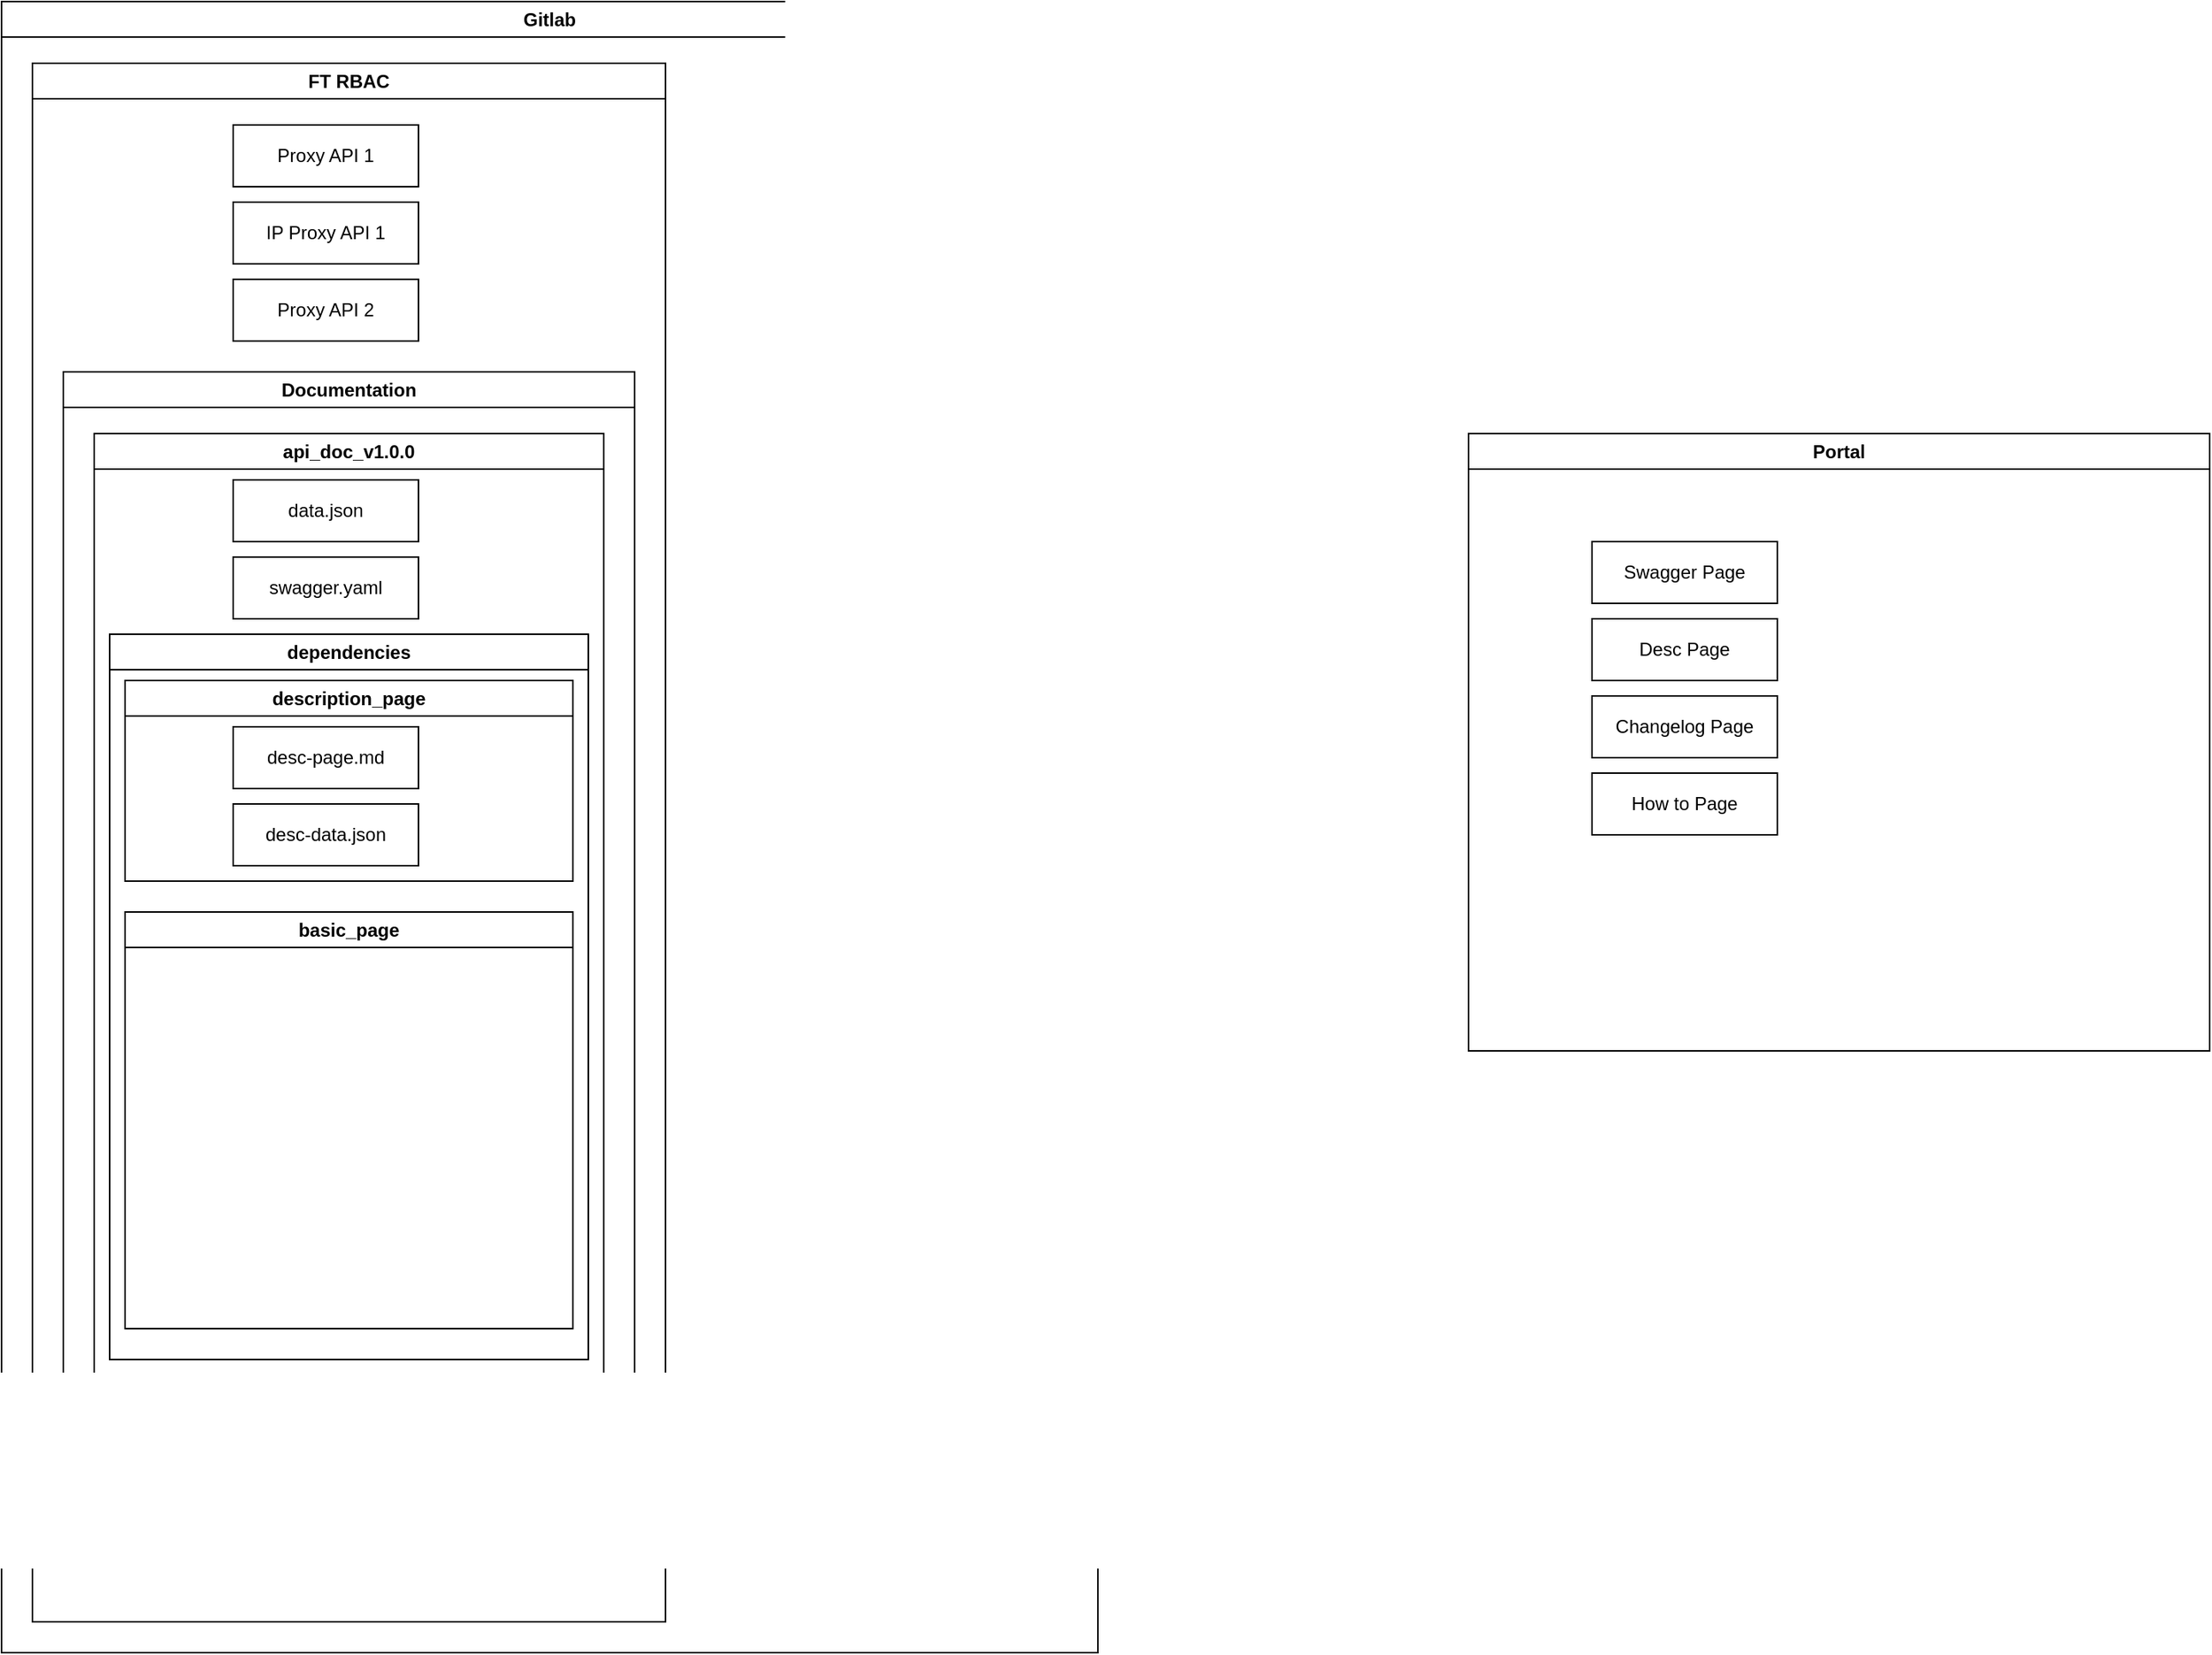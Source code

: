 <mxfile version="26.2.12">
  <diagram name="Page-1" id="QN_d8ZHQl40MdDGozmyU">
    <mxGraphModel dx="1569" dy="1135" grid="1" gridSize="10" guides="1" tooltips="1" connect="1" arrows="1" fold="1" page="1" pageScale="1" pageWidth="827" pageHeight="1169" math="0" shadow="0">
      <root>
        <mxCell id="0" />
        <mxCell id="1" parent="0" />
        <mxCell id="VLCuWNllvmrgFxP7a4Ia-4" value="Gitlab" style="swimlane;whiteSpace=wrap;html=1;" vertex="1" parent="1">
          <mxGeometry x="10" y="10" width="710" height="1070" as="geometry" />
        </mxCell>
        <mxCell id="VLCuWNllvmrgFxP7a4Ia-5" value="FT RBAC" style="swimlane;whiteSpace=wrap;html=1;" vertex="1" parent="VLCuWNllvmrgFxP7a4Ia-4">
          <mxGeometry x="20" y="40" width="410" height="1010" as="geometry" />
        </mxCell>
        <mxCell id="VLCuWNllvmrgFxP7a4Ia-6" value="Documentation" style="swimlane;whiteSpace=wrap;html=1;" vertex="1" parent="VLCuWNllvmrgFxP7a4Ia-5">
          <mxGeometry x="20" y="200" width="370" height="670" as="geometry">
            <mxRectangle x="20" y="200" width="120" height="30" as="alternateBounds" />
          </mxGeometry>
        </mxCell>
        <mxCell id="VLCuWNllvmrgFxP7a4Ia-11" value="api_doc_v1.0.0" style="swimlane;whiteSpace=wrap;html=1;" vertex="1" parent="VLCuWNllvmrgFxP7a4Ia-6">
          <mxGeometry x="20" y="40" width="330" height="610" as="geometry" />
        </mxCell>
        <mxCell id="VLCuWNllvmrgFxP7a4Ia-18" value="dependencies" style="swimlane;whiteSpace=wrap;html=1;" vertex="1" parent="VLCuWNllvmrgFxP7a4Ia-11">
          <mxGeometry x="10" y="130" width="310" height="470" as="geometry">
            <mxRectangle x="10" y="130" width="140" height="30" as="alternateBounds" />
          </mxGeometry>
        </mxCell>
        <mxCell id="VLCuWNllvmrgFxP7a4Ia-25" value="basic_page" style="swimlane;whiteSpace=wrap;html=1;" vertex="1" parent="VLCuWNllvmrgFxP7a4Ia-18">
          <mxGeometry x="10" y="180" width="290" height="270" as="geometry">
            <mxRectangle x="20" y="30" width="140" height="30" as="alternateBounds" />
          </mxGeometry>
        </mxCell>
        <mxCell id="VLCuWNllvmrgFxP7a4Ia-26" value="description_page" style="swimlane;whiteSpace=wrap;html=1;" vertex="1" parent="VLCuWNllvmrgFxP7a4Ia-18">
          <mxGeometry x="10" y="30" width="290" height="130" as="geometry">
            <mxRectangle x="10" y="30" width="140" height="30" as="alternateBounds" />
          </mxGeometry>
        </mxCell>
        <mxCell id="VLCuWNllvmrgFxP7a4Ia-39" value="desc-page.md" style="rounded=0;whiteSpace=wrap;html=1;" vertex="1" parent="VLCuWNllvmrgFxP7a4Ia-26">
          <mxGeometry x="70" y="30" width="120" height="40" as="geometry" />
        </mxCell>
        <mxCell id="VLCuWNllvmrgFxP7a4Ia-40" value="desc-data.json" style="rounded=0;whiteSpace=wrap;html=1;" vertex="1" parent="VLCuWNllvmrgFxP7a4Ia-26">
          <mxGeometry x="70" y="80" width="120" height="40" as="geometry" />
        </mxCell>
        <mxCell id="VLCuWNllvmrgFxP7a4Ia-22" value="swagger.yaml" style="rounded=0;whiteSpace=wrap;html=1;" vertex="1" parent="VLCuWNllvmrgFxP7a4Ia-11">
          <mxGeometry x="90" y="80" width="120" height="40" as="geometry" />
        </mxCell>
        <mxCell id="VLCuWNllvmrgFxP7a4Ia-23" value="data.json" style="rounded=0;whiteSpace=wrap;html=1;" vertex="1" parent="VLCuWNllvmrgFxP7a4Ia-11">
          <mxGeometry x="90" y="30" width="120" height="40" as="geometry" />
        </mxCell>
        <mxCell id="VLCuWNllvmrgFxP7a4Ia-8" value="Proxy API 1" style="rounded=0;whiteSpace=wrap;html=1;" vertex="1" parent="VLCuWNllvmrgFxP7a4Ia-5">
          <mxGeometry x="130" y="40" width="120" height="40" as="geometry" />
        </mxCell>
        <mxCell id="VLCuWNllvmrgFxP7a4Ia-9" value="IP Proxy API 1" style="rounded=0;whiteSpace=wrap;html=1;" vertex="1" parent="VLCuWNllvmrgFxP7a4Ia-5">
          <mxGeometry x="130" y="90" width="120" height="40" as="geometry" />
        </mxCell>
        <mxCell id="VLCuWNllvmrgFxP7a4Ia-10" value="Proxy API 2" style="rounded=0;whiteSpace=wrap;html=1;" vertex="1" parent="VLCuWNllvmrgFxP7a4Ia-5">
          <mxGeometry x="130" y="140" width="120" height="40" as="geometry" />
        </mxCell>
        <mxCell id="VLCuWNllvmrgFxP7a4Ia-55" value="Portal" style="swimlane;whiteSpace=wrap;html=1;" vertex="1" parent="1">
          <mxGeometry x="960" y="290" width="480" height="400" as="geometry" />
        </mxCell>
        <mxCell id="VLCuWNllvmrgFxP7a4Ia-56" value="Swagger Page" style="rounded=0;whiteSpace=wrap;html=1;" vertex="1" parent="VLCuWNllvmrgFxP7a4Ia-55">
          <mxGeometry x="80" y="70" width="120" height="40" as="geometry" />
        </mxCell>
        <mxCell id="VLCuWNllvmrgFxP7a4Ia-57" value="Desc Page" style="rounded=0;whiteSpace=wrap;html=1;" vertex="1" parent="VLCuWNllvmrgFxP7a4Ia-55">
          <mxGeometry x="80" y="120" width="120" height="40" as="geometry" />
        </mxCell>
        <mxCell id="VLCuWNllvmrgFxP7a4Ia-58" value="Changelog Page" style="rounded=0;whiteSpace=wrap;html=1;" vertex="1" parent="VLCuWNllvmrgFxP7a4Ia-55">
          <mxGeometry x="80" y="170" width="120" height="40" as="geometry" />
        </mxCell>
        <mxCell id="VLCuWNllvmrgFxP7a4Ia-59" value="How to Page" style="rounded=0;whiteSpace=wrap;html=1;" vertex="1" parent="VLCuWNllvmrgFxP7a4Ia-55">
          <mxGeometry x="80" y="220" width="120" height="40" as="geometry" />
        </mxCell>
      </root>
    </mxGraphModel>
  </diagram>
</mxfile>
